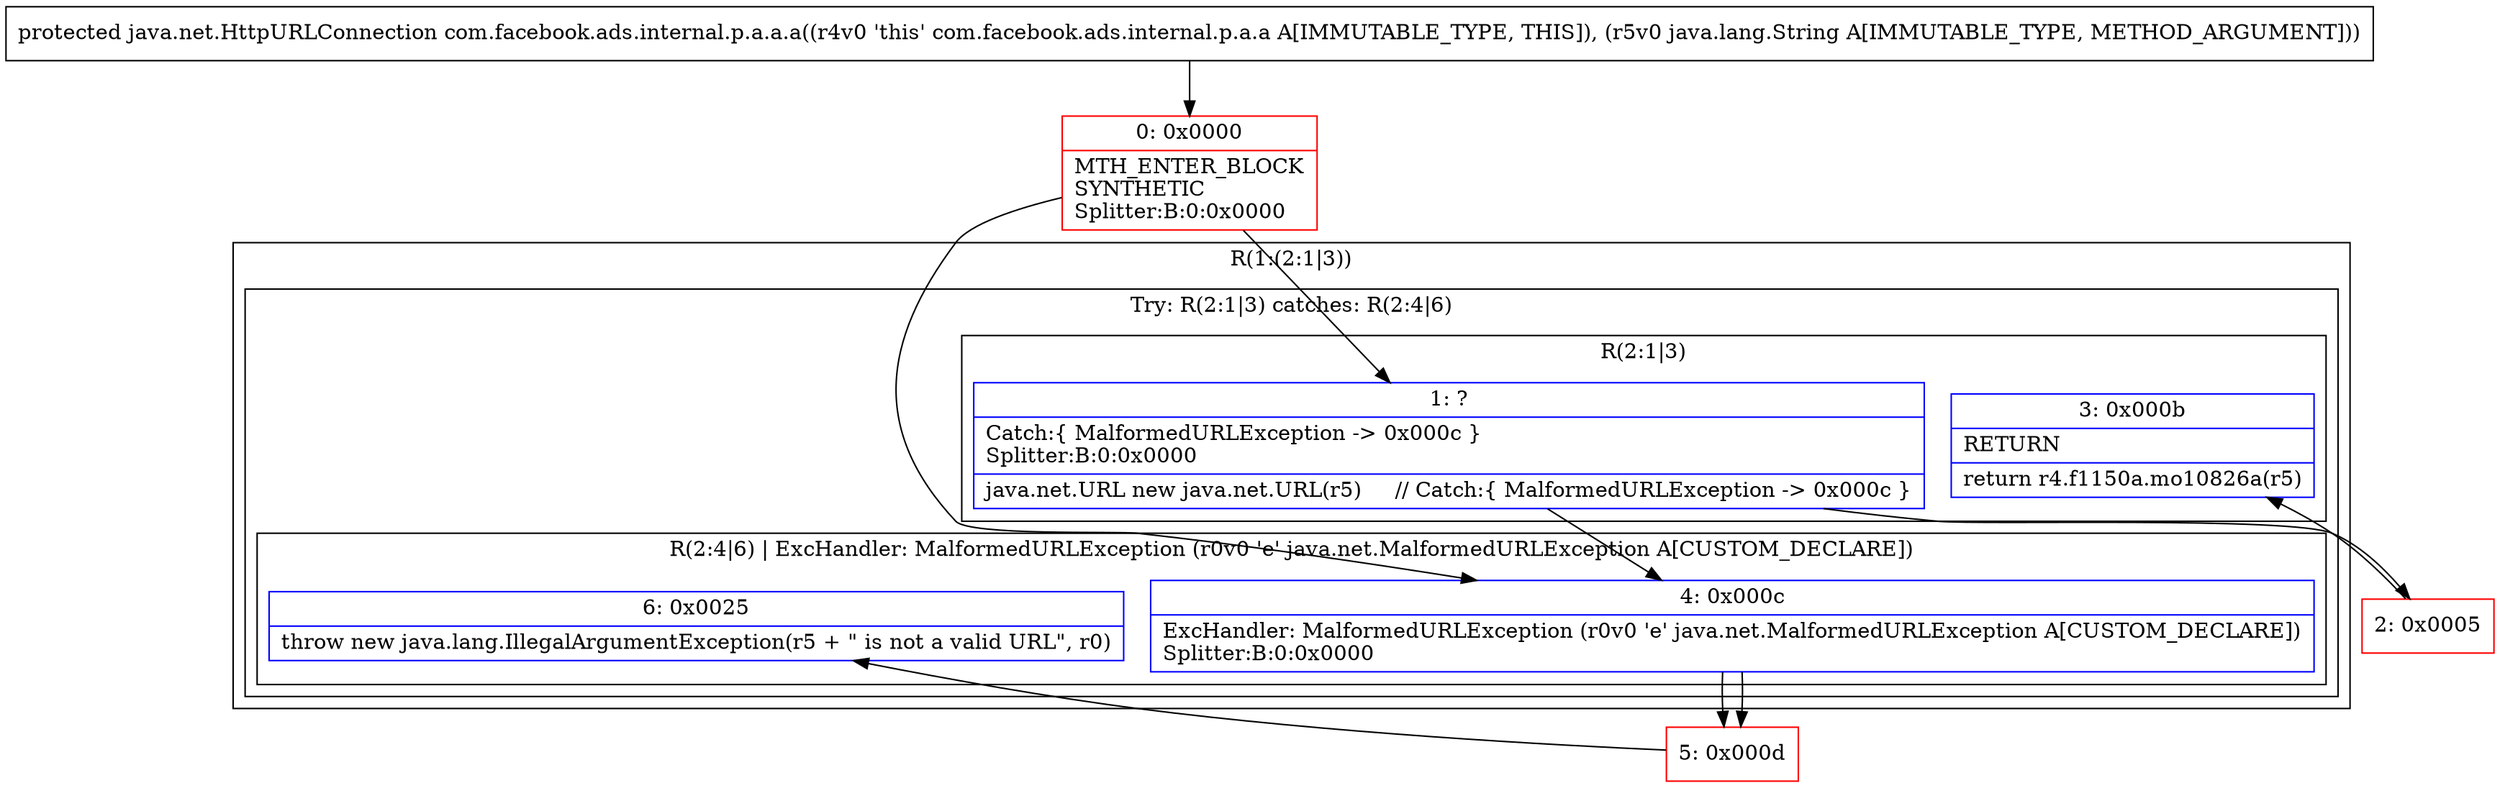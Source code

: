 digraph "CFG forcom.facebook.ads.internal.p.a.a.a(Ljava\/lang\/String;)Ljava\/net\/HttpURLConnection;" {
subgraph cluster_Region_529041655 {
label = "R(1:(2:1|3))";
node [shape=record,color=blue];
subgraph cluster_TryCatchRegion_1701056204 {
label = "Try: R(2:1|3) catches: R(2:4|6)";
node [shape=record,color=blue];
subgraph cluster_Region_1777917513 {
label = "R(2:1|3)";
node [shape=record,color=blue];
Node_1 [shape=record,label="{1\:\ ?|Catch:\{ MalformedURLException \-\> 0x000c \}\lSplitter:B:0:0x0000\l|java.net.URL new java.net.URL(r5)     \/\/ Catch:\{ MalformedURLException \-\> 0x000c \}\l}"];
Node_3 [shape=record,label="{3\:\ 0x000b|RETURN\l|return r4.f1150a.mo10826a(r5)\l}"];
}
subgraph cluster_Region_46691639 {
label = "R(2:4|6) | ExcHandler: MalformedURLException (r0v0 'e' java.net.MalformedURLException A[CUSTOM_DECLARE])\l";
node [shape=record,color=blue];
Node_4 [shape=record,label="{4\:\ 0x000c|ExcHandler: MalformedURLException (r0v0 'e' java.net.MalformedURLException A[CUSTOM_DECLARE])\lSplitter:B:0:0x0000\l}"];
Node_6 [shape=record,label="{6\:\ 0x0025|throw new java.lang.IllegalArgumentException(r5 + \" is not a valid URL\", r0)\l}"];
}
}
}
subgraph cluster_Region_46691639 {
label = "R(2:4|6) | ExcHandler: MalformedURLException (r0v0 'e' java.net.MalformedURLException A[CUSTOM_DECLARE])\l";
node [shape=record,color=blue];
Node_4 [shape=record,label="{4\:\ 0x000c|ExcHandler: MalformedURLException (r0v0 'e' java.net.MalformedURLException A[CUSTOM_DECLARE])\lSplitter:B:0:0x0000\l}"];
Node_6 [shape=record,label="{6\:\ 0x0025|throw new java.lang.IllegalArgumentException(r5 + \" is not a valid URL\", r0)\l}"];
}
Node_0 [shape=record,color=red,label="{0\:\ 0x0000|MTH_ENTER_BLOCK\lSYNTHETIC\lSplitter:B:0:0x0000\l}"];
Node_2 [shape=record,color=red,label="{2\:\ 0x0005}"];
Node_5 [shape=record,color=red,label="{5\:\ 0x000d}"];
MethodNode[shape=record,label="{protected java.net.HttpURLConnection com.facebook.ads.internal.p.a.a.a((r4v0 'this' com.facebook.ads.internal.p.a.a A[IMMUTABLE_TYPE, THIS]), (r5v0 java.lang.String A[IMMUTABLE_TYPE, METHOD_ARGUMENT])) }"];
MethodNode -> Node_0;
Node_1 -> Node_2;
Node_1 -> Node_4;
Node_4 -> Node_5;
Node_4 -> Node_5;
Node_0 -> Node_1;
Node_0 -> Node_4;
Node_2 -> Node_3;
Node_5 -> Node_6;
}


